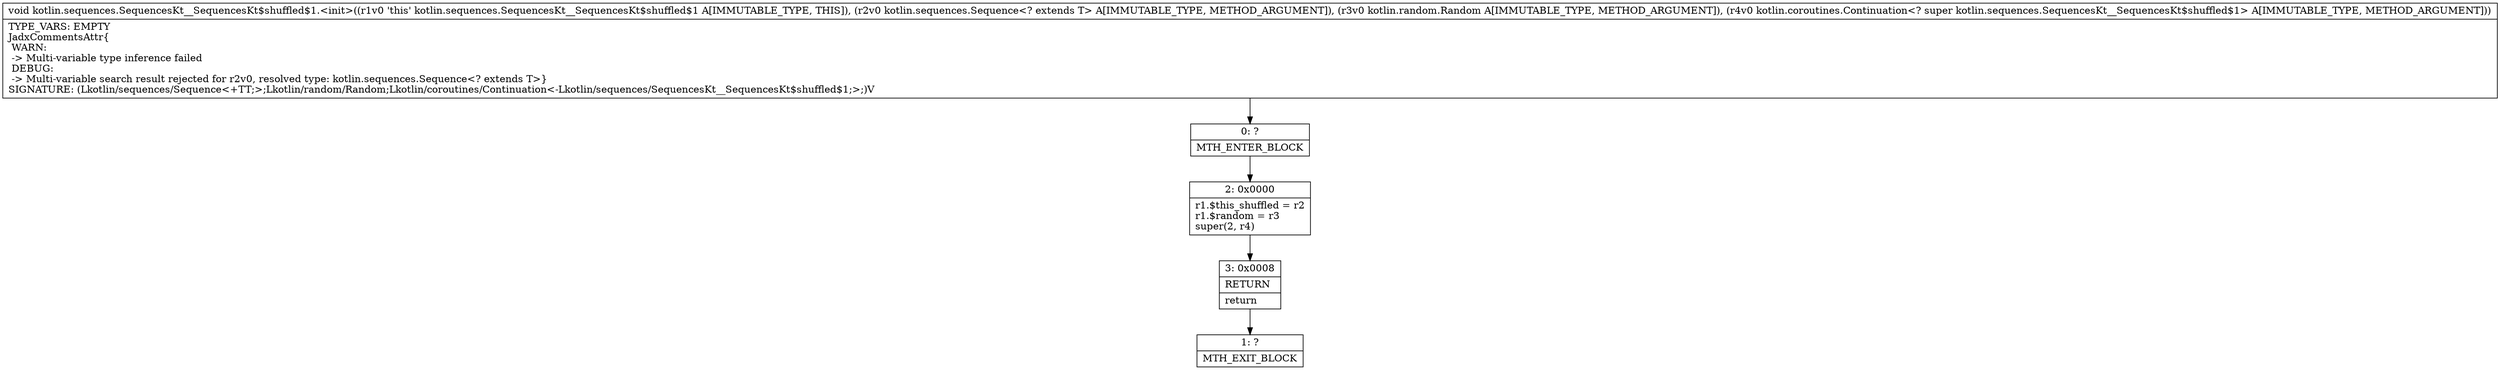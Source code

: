 digraph "CFG forkotlin.sequences.SequencesKt__SequencesKt$shuffled$1.\<init\>(Lkotlin\/sequences\/Sequence;Lkotlin\/random\/Random;Lkotlin\/coroutines\/Continuation;)V" {
Node_0 [shape=record,label="{0\:\ ?|MTH_ENTER_BLOCK\l}"];
Node_2 [shape=record,label="{2\:\ 0x0000|r1.$this_shuffled = r2\lr1.$random = r3\lsuper(2, r4)\l}"];
Node_3 [shape=record,label="{3\:\ 0x0008|RETURN\l|return\l}"];
Node_1 [shape=record,label="{1\:\ ?|MTH_EXIT_BLOCK\l}"];
MethodNode[shape=record,label="{void kotlin.sequences.SequencesKt__SequencesKt$shuffled$1.\<init\>((r1v0 'this' kotlin.sequences.SequencesKt__SequencesKt$shuffled$1 A[IMMUTABLE_TYPE, THIS]), (r2v0 kotlin.sequences.Sequence\<? extends T\> A[IMMUTABLE_TYPE, METHOD_ARGUMENT]), (r3v0 kotlin.random.Random A[IMMUTABLE_TYPE, METHOD_ARGUMENT]), (r4v0 kotlin.coroutines.Continuation\<? super kotlin.sequences.SequencesKt__SequencesKt$shuffled$1\> A[IMMUTABLE_TYPE, METHOD_ARGUMENT]))  | TYPE_VARS: EMPTY\lJadxCommentsAttr\{\l WARN: \l \-\> Multi\-variable type inference failed\l DEBUG: \l \-\> Multi\-variable search result rejected for r2v0, resolved type: kotlin.sequences.Sequence\<? extends T\>\}\lSIGNATURE: (Lkotlin\/sequences\/Sequence\<+TT;\>;Lkotlin\/random\/Random;Lkotlin\/coroutines\/Continuation\<\-Lkotlin\/sequences\/SequencesKt__SequencesKt$shuffled$1;\>;)V\l}"];
MethodNode -> Node_0;Node_0 -> Node_2;
Node_2 -> Node_3;
Node_3 -> Node_1;
}

